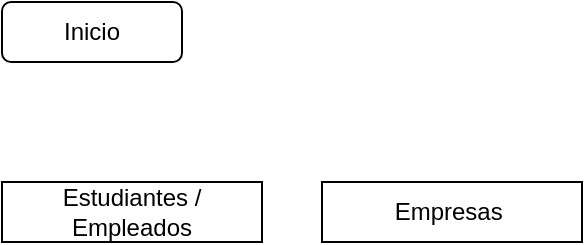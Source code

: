 <mxfile version="24.7.17">
  <diagram name="Página-1" id="h3-XqdYV9PBH-u6u0g4_">
    <mxGraphModel dx="381" dy="401" grid="1" gridSize="10" guides="1" tooltips="1" connect="1" arrows="1" fold="1" page="1" pageScale="1" pageWidth="827" pageHeight="1169" math="0" shadow="0">
      <root>
        <mxCell id="0" />
        <mxCell id="1" parent="0" />
        <mxCell id="J2sAbj2nR6ulc6irKPb2-1" value="Inicio" style="rounded=1;whiteSpace=wrap;html=1;" vertex="1" parent="1">
          <mxGeometry x="30" y="20" width="90" height="30" as="geometry" />
        </mxCell>
        <mxCell id="J2sAbj2nR6ulc6irKPb2-2" value="Estudiantes / Empleados" style="rounded=0;whiteSpace=wrap;html=1;" vertex="1" parent="1">
          <mxGeometry x="30" y="110" width="130" height="30" as="geometry" />
        </mxCell>
        <mxCell id="J2sAbj2nR6ulc6irKPb2-3" value="Empresas&amp;nbsp;" style="rounded=0;whiteSpace=wrap;html=1;" vertex="1" parent="1">
          <mxGeometry x="190" y="110" width="130" height="30" as="geometry" />
        </mxCell>
      </root>
    </mxGraphModel>
  </diagram>
</mxfile>
